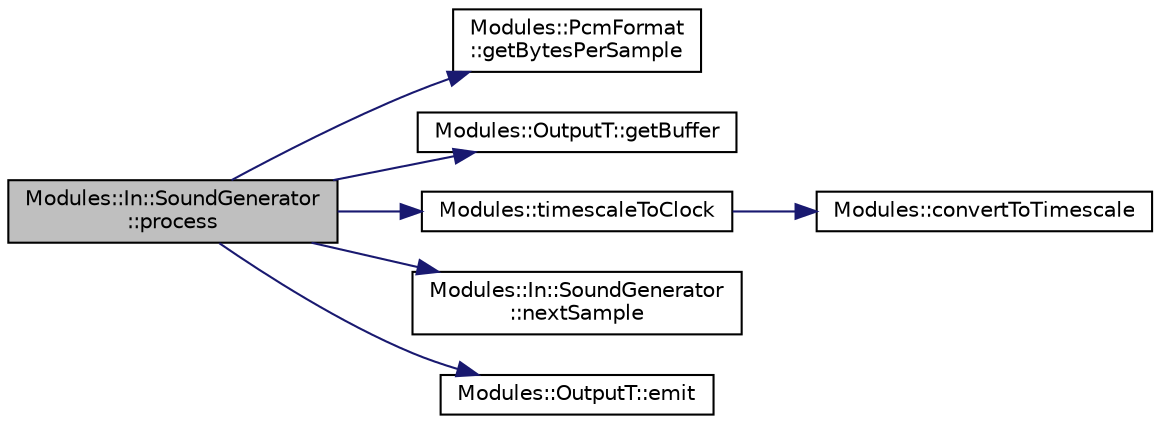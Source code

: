digraph "Modules::In::SoundGenerator::process"
{
 // INTERACTIVE_SVG=YES
  edge [fontname="Helvetica",fontsize="10",labelfontname="Helvetica",labelfontsize="10"];
  node [fontname="Helvetica",fontsize="10",shape=record];
  rankdir="LR";
  Node1 [label="Modules::In::SoundGenerator\l::process",height=0.2,width=0.4,color="black", fillcolor="grey75", style="filled", fontcolor="black"];
  Node1 -> Node2 [color="midnightblue",fontsize="10",style="solid",fontname="Helvetica"];
  Node2 [label="Modules::PcmFormat\l::getBytesPerSample",height=0.2,width=0.4,color="black", fillcolor="white", style="filled",URL="$class_modules_1_1_pcm_format.html#ab0e4ee6ab93f1c96188bc89653012f68"];
  Node1 -> Node3 [color="midnightblue",fontsize="10",style="solid",fontname="Helvetica"];
  Node3 [label="Modules::OutputT::getBuffer",height=0.2,width=0.4,color="black", fillcolor="white", style="filled",URL="$class_modules_1_1_output_t.html#ab6263dca52d17a2498cd88a6c89f9c7c"];
  Node1 -> Node4 [color="midnightblue",fontsize="10",style="solid",fontname="Helvetica"];
  Node4 [label="Modules::timescaleToClock",height=0.2,width=0.4,color="black", fillcolor="white", style="filled",URL="$namespace_modules.html#a74c0641888783a1f3478e578647e7058"];
  Node4 -> Node5 [color="midnightblue",fontsize="10",style="solid",fontname="Helvetica"];
  Node5 [label="Modules::convertToTimescale",height=0.2,width=0.4,color="black", fillcolor="white", style="filled",URL="$namespace_modules.html#ae71b9f7b9d637c5862f04c71a0d65a6e"];
  Node1 -> Node6 [color="midnightblue",fontsize="10",style="solid",fontname="Helvetica"];
  Node6 [label="Modules::In::SoundGenerator\l::nextSample",height=0.2,width=0.4,color="black", fillcolor="white", style="filled",URL="$class_modules_1_1_in_1_1_sound_generator.html#a547506c0855ff286b464d5d6cf4bbe38"];
  Node1 -> Node7 [color="midnightblue",fontsize="10",style="solid",fontname="Helvetica"];
  Node7 [label="Modules::OutputT::emit",height=0.2,width=0.4,color="black", fillcolor="white", style="filled",URL="$class_modules_1_1_output_t.html#ae88c40c22415f35248f12f2018bddb4c"];
}
